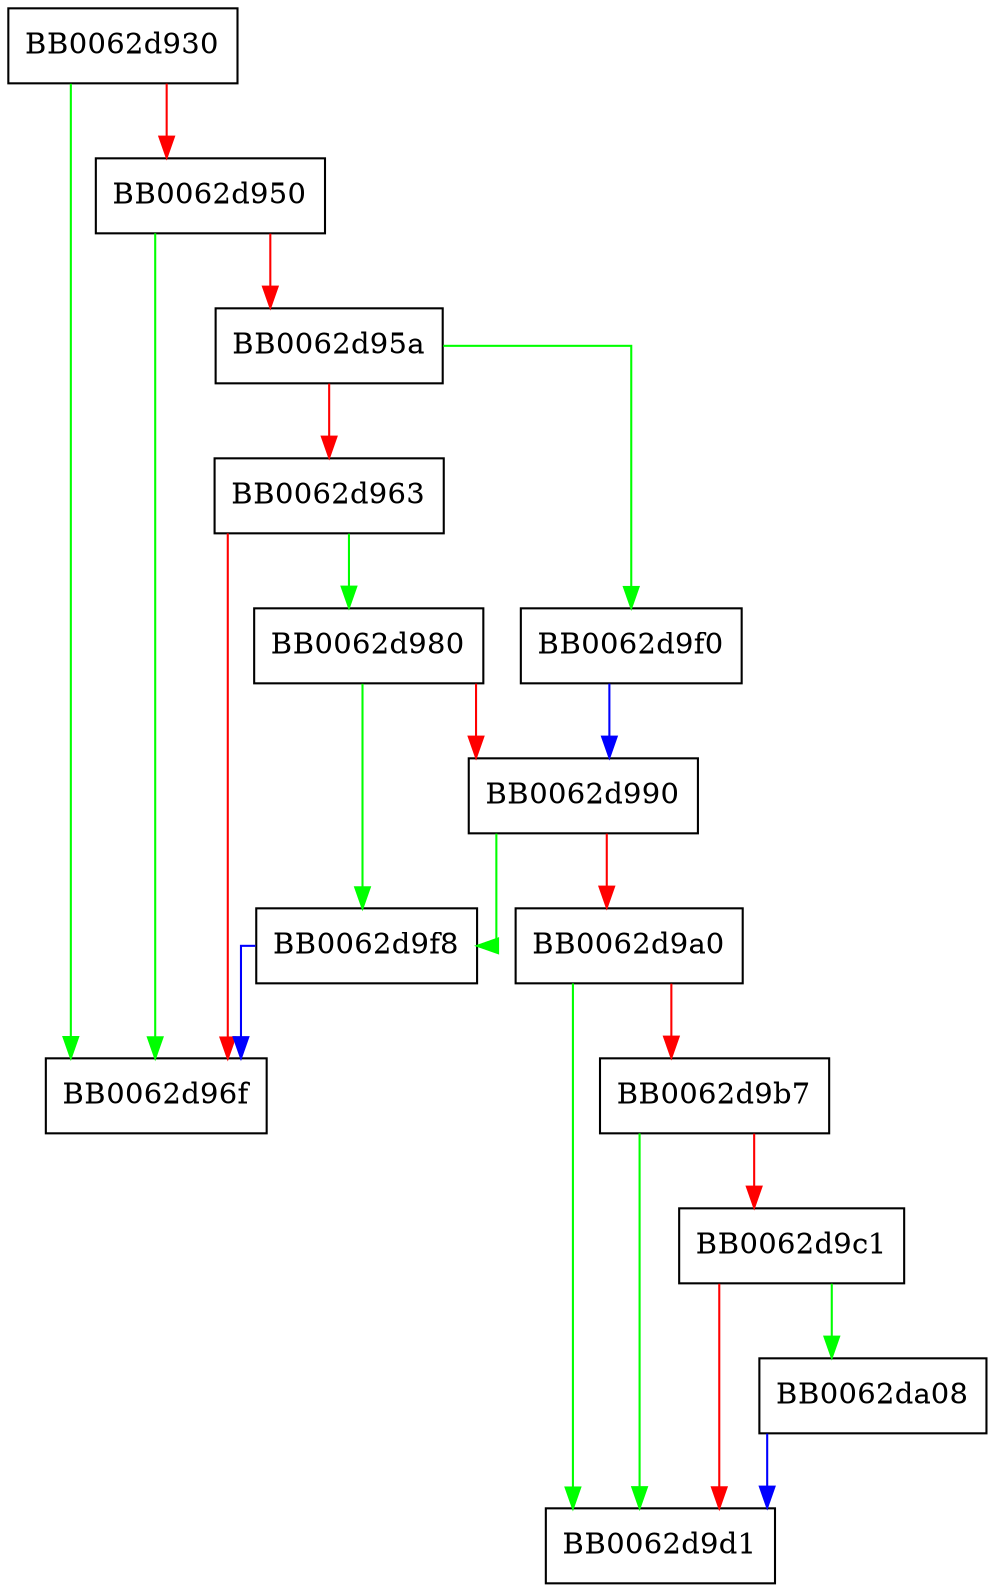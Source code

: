 digraph RAND_set_rand_engine {
  node [shape="box"];
  graph [splines=ortho];
  BB0062d930 -> BB0062d96f [color="green"];
  BB0062d930 -> BB0062d950 [color="red"];
  BB0062d950 -> BB0062d96f [color="green"];
  BB0062d950 -> BB0062d95a [color="red"];
  BB0062d95a -> BB0062d9f0 [color="green"];
  BB0062d95a -> BB0062d963 [color="red"];
  BB0062d963 -> BB0062d980 [color="green"];
  BB0062d963 -> BB0062d96f [color="red"];
  BB0062d980 -> BB0062d9f8 [color="green"];
  BB0062d980 -> BB0062d990 [color="red"];
  BB0062d990 -> BB0062d9f8 [color="green"];
  BB0062d990 -> BB0062d9a0 [color="red"];
  BB0062d9a0 -> BB0062d9d1 [color="green"];
  BB0062d9a0 -> BB0062d9b7 [color="red"];
  BB0062d9b7 -> BB0062d9d1 [color="green"];
  BB0062d9b7 -> BB0062d9c1 [color="red"];
  BB0062d9c1 -> BB0062da08 [color="green"];
  BB0062d9c1 -> BB0062d9d1 [color="red"];
  BB0062d9f0 -> BB0062d990 [color="blue"];
  BB0062d9f8 -> BB0062d96f [color="blue"];
  BB0062da08 -> BB0062d9d1 [color="blue"];
}